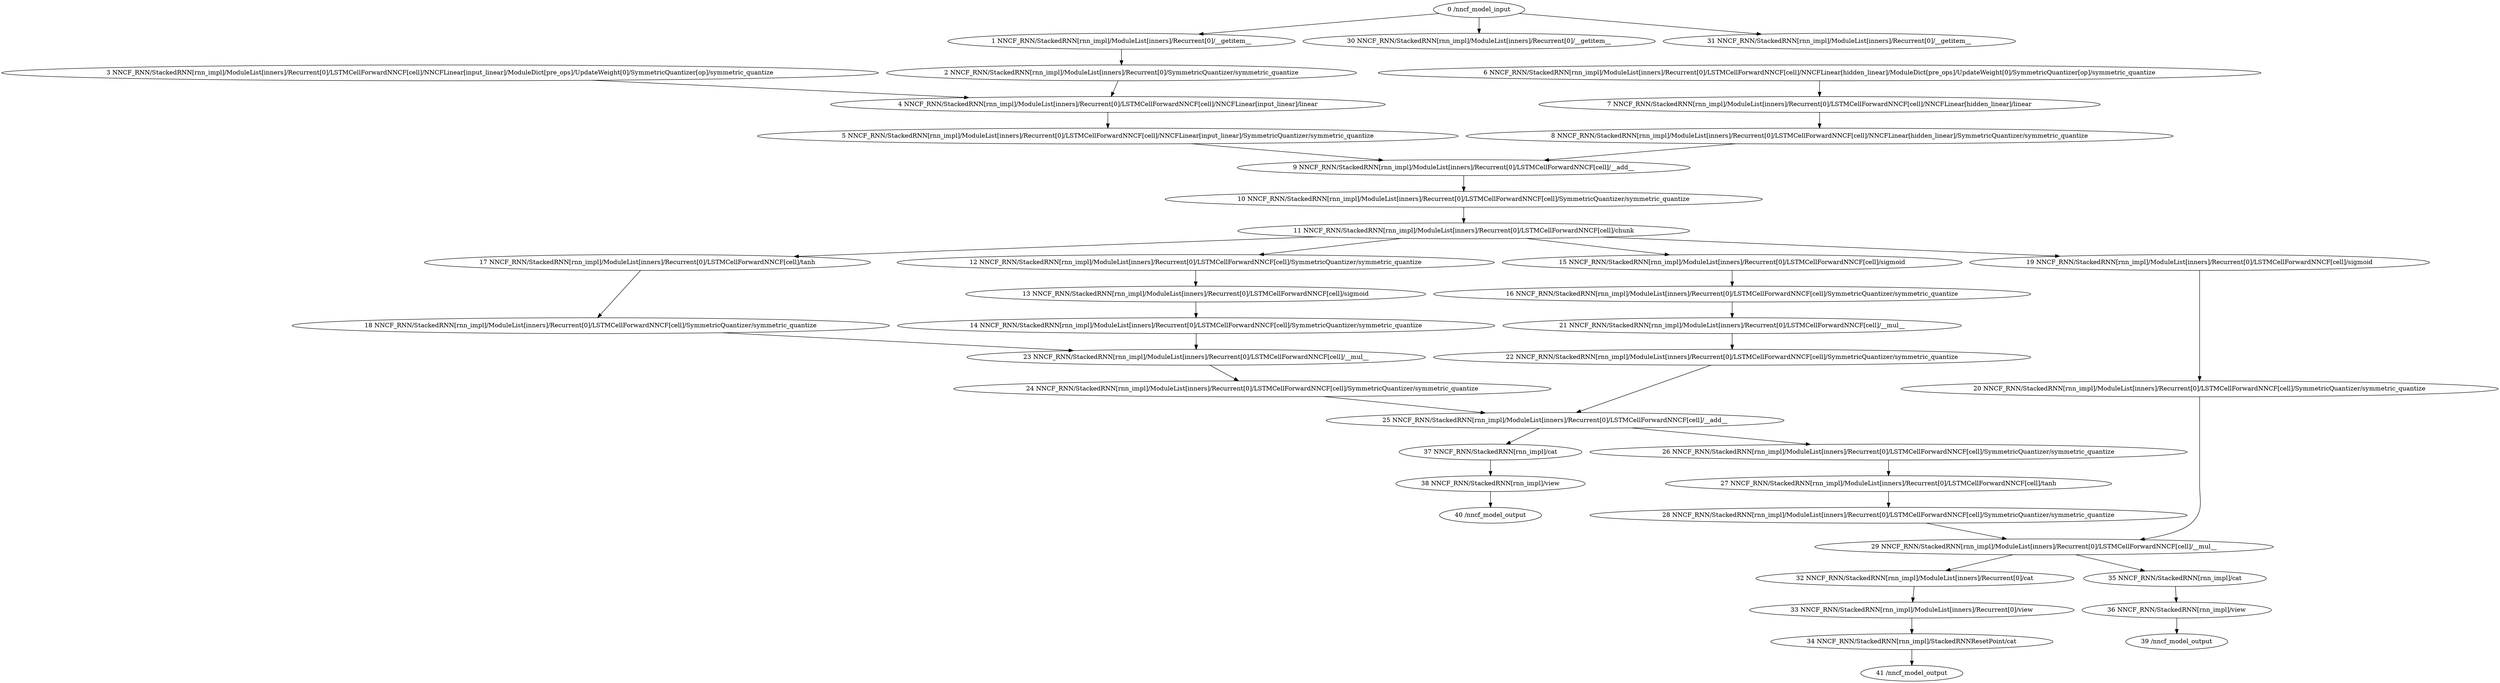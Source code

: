 strict digraph  {
"0 /nncf_model_input" [id=0, scope="", type=nncf_model_input];
"1 NNCF_RNN/StackedRNN[rnn_impl]/ModuleList[inners]/Recurrent[0]/__getitem__" [id=1, scope="NNCF_RNN/StackedRNN[rnn_impl]/ModuleList[inners]/Recurrent[0]", type=__getitem__];
"2 NNCF_RNN/StackedRNN[rnn_impl]/ModuleList[inners]/Recurrent[0]/SymmetricQuantizer/symmetric_quantize" [id=2, scope="NNCF_RNN/StackedRNN[rnn_impl]/ModuleList[inners]/Recurrent[0]/SymmetricQuantizer", type=symmetric_quantize];
"3 NNCF_RNN/StackedRNN[rnn_impl]/ModuleList[inners]/Recurrent[0]/LSTMCellForwardNNCF[cell]/NNCFLinear[input_linear]/ModuleDict[pre_ops]/UpdateWeight[0]/SymmetricQuantizer[op]/symmetric_quantize" [id=3, scope="NNCF_RNN/StackedRNN[rnn_impl]/ModuleList[inners]/Recurrent[0]/LSTMCellForwardNNCF[cell]/NNCFLinear[input_linear]/ModuleDict[pre_ops]/UpdateWeight[0]/SymmetricQuantizer[op]", type=symmetric_quantize];
"4 NNCF_RNN/StackedRNN[rnn_impl]/ModuleList[inners]/Recurrent[0]/LSTMCellForwardNNCF[cell]/NNCFLinear[input_linear]/linear" [id=4, scope="NNCF_RNN/StackedRNN[rnn_impl]/ModuleList[inners]/Recurrent[0]/LSTMCellForwardNNCF[cell]/NNCFLinear[input_linear]", type=linear];
"5 NNCF_RNN/StackedRNN[rnn_impl]/ModuleList[inners]/Recurrent[0]/LSTMCellForwardNNCF[cell]/NNCFLinear[input_linear]/SymmetricQuantizer/symmetric_quantize" [id=5, scope="NNCF_RNN/StackedRNN[rnn_impl]/ModuleList[inners]/Recurrent[0]/LSTMCellForwardNNCF[cell]/NNCFLinear[input_linear]/SymmetricQuantizer", type=symmetric_quantize];
"6 NNCF_RNN/StackedRNN[rnn_impl]/ModuleList[inners]/Recurrent[0]/LSTMCellForwardNNCF[cell]/NNCFLinear[hidden_linear]/ModuleDict[pre_ops]/UpdateWeight[0]/SymmetricQuantizer[op]/symmetric_quantize" [id=6, scope="NNCF_RNN/StackedRNN[rnn_impl]/ModuleList[inners]/Recurrent[0]/LSTMCellForwardNNCF[cell]/NNCFLinear[hidden_linear]/ModuleDict[pre_ops]/UpdateWeight[0]/SymmetricQuantizer[op]", type=symmetric_quantize];
"7 NNCF_RNN/StackedRNN[rnn_impl]/ModuleList[inners]/Recurrent[0]/LSTMCellForwardNNCF[cell]/NNCFLinear[hidden_linear]/linear" [id=7, scope="NNCF_RNN/StackedRNN[rnn_impl]/ModuleList[inners]/Recurrent[0]/LSTMCellForwardNNCF[cell]/NNCFLinear[hidden_linear]", type=linear];
"8 NNCF_RNN/StackedRNN[rnn_impl]/ModuleList[inners]/Recurrent[0]/LSTMCellForwardNNCF[cell]/NNCFLinear[hidden_linear]/SymmetricQuantizer/symmetric_quantize" [id=8, scope="NNCF_RNN/StackedRNN[rnn_impl]/ModuleList[inners]/Recurrent[0]/LSTMCellForwardNNCF[cell]/NNCFLinear[hidden_linear]/SymmetricQuantizer", type=symmetric_quantize];
"9 NNCF_RNN/StackedRNN[rnn_impl]/ModuleList[inners]/Recurrent[0]/LSTMCellForwardNNCF[cell]/__add__" [id=9, scope="NNCF_RNN/StackedRNN[rnn_impl]/ModuleList[inners]/Recurrent[0]/LSTMCellForwardNNCF[cell]", type=__add__];
"10 NNCF_RNN/StackedRNN[rnn_impl]/ModuleList[inners]/Recurrent[0]/LSTMCellForwardNNCF[cell]/SymmetricQuantizer/symmetric_quantize" [id=10, scope="NNCF_RNN/StackedRNN[rnn_impl]/ModuleList[inners]/Recurrent[0]/LSTMCellForwardNNCF[cell]/SymmetricQuantizer", type=symmetric_quantize];
"11 NNCF_RNN/StackedRNN[rnn_impl]/ModuleList[inners]/Recurrent[0]/LSTMCellForwardNNCF[cell]/chunk" [id=11, scope="NNCF_RNN/StackedRNN[rnn_impl]/ModuleList[inners]/Recurrent[0]/LSTMCellForwardNNCF[cell]", type=chunk];
"12 NNCF_RNN/StackedRNN[rnn_impl]/ModuleList[inners]/Recurrent[0]/LSTMCellForwardNNCF[cell]/SymmetricQuantizer/symmetric_quantize" [id=12, scope="NNCF_RNN/StackedRNN[rnn_impl]/ModuleList[inners]/Recurrent[0]/LSTMCellForwardNNCF[cell]/SymmetricQuantizer", type=symmetric_quantize];
"13 NNCF_RNN/StackedRNN[rnn_impl]/ModuleList[inners]/Recurrent[0]/LSTMCellForwardNNCF[cell]/sigmoid" [id=13, scope="NNCF_RNN/StackedRNN[rnn_impl]/ModuleList[inners]/Recurrent[0]/LSTMCellForwardNNCF[cell]", type=sigmoid];
"14 NNCF_RNN/StackedRNN[rnn_impl]/ModuleList[inners]/Recurrent[0]/LSTMCellForwardNNCF[cell]/SymmetricQuantizer/symmetric_quantize" [id=14, scope="NNCF_RNN/StackedRNN[rnn_impl]/ModuleList[inners]/Recurrent[0]/LSTMCellForwardNNCF[cell]/SymmetricQuantizer", type=symmetric_quantize];
"15 NNCF_RNN/StackedRNN[rnn_impl]/ModuleList[inners]/Recurrent[0]/LSTMCellForwardNNCF[cell]/sigmoid" [id=15, scope="NNCF_RNN/StackedRNN[rnn_impl]/ModuleList[inners]/Recurrent[0]/LSTMCellForwardNNCF[cell]", type=sigmoid];
"16 NNCF_RNN/StackedRNN[rnn_impl]/ModuleList[inners]/Recurrent[0]/LSTMCellForwardNNCF[cell]/SymmetricQuantizer/symmetric_quantize" [id=16, scope="NNCF_RNN/StackedRNN[rnn_impl]/ModuleList[inners]/Recurrent[0]/LSTMCellForwardNNCF[cell]/SymmetricQuantizer", type=symmetric_quantize];
"17 NNCF_RNN/StackedRNN[rnn_impl]/ModuleList[inners]/Recurrent[0]/LSTMCellForwardNNCF[cell]/tanh" [id=17, scope="NNCF_RNN/StackedRNN[rnn_impl]/ModuleList[inners]/Recurrent[0]/LSTMCellForwardNNCF[cell]", type=tanh];
"18 NNCF_RNN/StackedRNN[rnn_impl]/ModuleList[inners]/Recurrent[0]/LSTMCellForwardNNCF[cell]/SymmetricQuantizer/symmetric_quantize" [id=18, scope="NNCF_RNN/StackedRNN[rnn_impl]/ModuleList[inners]/Recurrent[0]/LSTMCellForwardNNCF[cell]/SymmetricQuantizer", type=symmetric_quantize];
"19 NNCF_RNN/StackedRNN[rnn_impl]/ModuleList[inners]/Recurrent[0]/LSTMCellForwardNNCF[cell]/sigmoid" [id=19, scope="NNCF_RNN/StackedRNN[rnn_impl]/ModuleList[inners]/Recurrent[0]/LSTMCellForwardNNCF[cell]", type=sigmoid];
"20 NNCF_RNN/StackedRNN[rnn_impl]/ModuleList[inners]/Recurrent[0]/LSTMCellForwardNNCF[cell]/SymmetricQuantizer/symmetric_quantize" [id=20, scope="NNCF_RNN/StackedRNN[rnn_impl]/ModuleList[inners]/Recurrent[0]/LSTMCellForwardNNCF[cell]/SymmetricQuantizer", type=symmetric_quantize];
"21 NNCF_RNN/StackedRNN[rnn_impl]/ModuleList[inners]/Recurrent[0]/LSTMCellForwardNNCF[cell]/__mul__" [id=21, scope="NNCF_RNN/StackedRNN[rnn_impl]/ModuleList[inners]/Recurrent[0]/LSTMCellForwardNNCF[cell]", type=__mul__];
"22 NNCF_RNN/StackedRNN[rnn_impl]/ModuleList[inners]/Recurrent[0]/LSTMCellForwardNNCF[cell]/SymmetricQuantizer/symmetric_quantize" [id=22, scope="NNCF_RNN/StackedRNN[rnn_impl]/ModuleList[inners]/Recurrent[0]/LSTMCellForwardNNCF[cell]/SymmetricQuantizer", type=symmetric_quantize];
"23 NNCF_RNN/StackedRNN[rnn_impl]/ModuleList[inners]/Recurrent[0]/LSTMCellForwardNNCF[cell]/__mul__" [id=23, scope="NNCF_RNN/StackedRNN[rnn_impl]/ModuleList[inners]/Recurrent[0]/LSTMCellForwardNNCF[cell]", type=__mul__];
"24 NNCF_RNN/StackedRNN[rnn_impl]/ModuleList[inners]/Recurrent[0]/LSTMCellForwardNNCF[cell]/SymmetricQuantizer/symmetric_quantize" [id=24, scope="NNCF_RNN/StackedRNN[rnn_impl]/ModuleList[inners]/Recurrent[0]/LSTMCellForwardNNCF[cell]/SymmetricQuantizer", type=symmetric_quantize];
"25 NNCF_RNN/StackedRNN[rnn_impl]/ModuleList[inners]/Recurrent[0]/LSTMCellForwardNNCF[cell]/__add__" [id=25, scope="NNCF_RNN/StackedRNN[rnn_impl]/ModuleList[inners]/Recurrent[0]/LSTMCellForwardNNCF[cell]", type=__add__];
"26 NNCF_RNN/StackedRNN[rnn_impl]/ModuleList[inners]/Recurrent[0]/LSTMCellForwardNNCF[cell]/SymmetricQuantizer/symmetric_quantize" [id=26, scope="NNCF_RNN/StackedRNN[rnn_impl]/ModuleList[inners]/Recurrent[0]/LSTMCellForwardNNCF[cell]/SymmetricQuantizer", type=symmetric_quantize];
"27 NNCF_RNN/StackedRNN[rnn_impl]/ModuleList[inners]/Recurrent[0]/LSTMCellForwardNNCF[cell]/tanh" [id=27, scope="NNCF_RNN/StackedRNN[rnn_impl]/ModuleList[inners]/Recurrent[0]/LSTMCellForwardNNCF[cell]", type=tanh];
"28 NNCF_RNN/StackedRNN[rnn_impl]/ModuleList[inners]/Recurrent[0]/LSTMCellForwardNNCF[cell]/SymmetricQuantizer/symmetric_quantize" [id=28, scope="NNCF_RNN/StackedRNN[rnn_impl]/ModuleList[inners]/Recurrent[0]/LSTMCellForwardNNCF[cell]/SymmetricQuantizer", type=symmetric_quantize];
"29 NNCF_RNN/StackedRNN[rnn_impl]/ModuleList[inners]/Recurrent[0]/LSTMCellForwardNNCF[cell]/__mul__" [id=29, scope="NNCF_RNN/StackedRNN[rnn_impl]/ModuleList[inners]/Recurrent[0]/LSTMCellForwardNNCF[cell]", type=__mul__];
"30 NNCF_RNN/StackedRNN[rnn_impl]/ModuleList[inners]/Recurrent[0]/__getitem__" [id=30, scope="NNCF_RNN/StackedRNN[rnn_impl]/ModuleList[inners]/Recurrent[0]", type=__getitem__];
"31 NNCF_RNN/StackedRNN[rnn_impl]/ModuleList[inners]/Recurrent[0]/__getitem__" [id=31, scope="NNCF_RNN/StackedRNN[rnn_impl]/ModuleList[inners]/Recurrent[0]", type=__getitem__];
"32 NNCF_RNN/StackedRNN[rnn_impl]/ModuleList[inners]/Recurrent[0]/cat" [id=32, scope="NNCF_RNN/StackedRNN[rnn_impl]/ModuleList[inners]/Recurrent[0]", type=cat];
"33 NNCF_RNN/StackedRNN[rnn_impl]/ModuleList[inners]/Recurrent[0]/view" [id=33, scope="NNCF_RNN/StackedRNN[rnn_impl]/ModuleList[inners]/Recurrent[0]", type=view];
"34 NNCF_RNN/StackedRNN[rnn_impl]/StackedRNNResetPoint/cat" [id=34, scope="NNCF_RNN/StackedRNN[rnn_impl]/StackedRNNResetPoint", type=cat];
"35 NNCF_RNN/StackedRNN[rnn_impl]/cat" [id=35, scope="NNCF_RNN/StackedRNN[rnn_impl]", type=cat];
"36 NNCF_RNN/StackedRNN[rnn_impl]/view" [id=36, scope="NNCF_RNN/StackedRNN[rnn_impl]", type=view];
"37 NNCF_RNN/StackedRNN[rnn_impl]/cat" [id=37, scope="NNCF_RNN/StackedRNN[rnn_impl]", type=cat];
"38 NNCF_RNN/StackedRNN[rnn_impl]/view" [id=38, scope="NNCF_RNN/StackedRNN[rnn_impl]", type=view];
"39 /nncf_model_output" [id=39, scope="", type=nncf_model_output];
"40 /nncf_model_output" [id=40, scope="", type=nncf_model_output];
"41 /nncf_model_output" [id=41, scope="", type=nncf_model_output];
"0 /nncf_model_input" -> "1 NNCF_RNN/StackedRNN[rnn_impl]/ModuleList[inners]/Recurrent[0]/__getitem__";
"1 NNCF_RNN/StackedRNN[rnn_impl]/ModuleList[inners]/Recurrent[0]/__getitem__" -> "2 NNCF_RNN/StackedRNN[rnn_impl]/ModuleList[inners]/Recurrent[0]/SymmetricQuantizer/symmetric_quantize";
"2 NNCF_RNN/StackedRNN[rnn_impl]/ModuleList[inners]/Recurrent[0]/SymmetricQuantizer/symmetric_quantize" -> "4 NNCF_RNN/StackedRNN[rnn_impl]/ModuleList[inners]/Recurrent[0]/LSTMCellForwardNNCF[cell]/NNCFLinear[input_linear]/linear";
"0 /nncf_model_input" -> "30 NNCF_RNN/StackedRNN[rnn_impl]/ModuleList[inners]/Recurrent[0]/__getitem__";
"0 /nncf_model_input" -> "31 NNCF_RNN/StackedRNN[rnn_impl]/ModuleList[inners]/Recurrent[0]/__getitem__";
"3 NNCF_RNN/StackedRNN[rnn_impl]/ModuleList[inners]/Recurrent[0]/LSTMCellForwardNNCF[cell]/NNCFLinear[input_linear]/ModuleDict[pre_ops]/UpdateWeight[0]/SymmetricQuantizer[op]/symmetric_quantize" -> "4 NNCF_RNN/StackedRNN[rnn_impl]/ModuleList[inners]/Recurrent[0]/LSTMCellForwardNNCF[cell]/NNCFLinear[input_linear]/linear";
"4 NNCF_RNN/StackedRNN[rnn_impl]/ModuleList[inners]/Recurrent[0]/LSTMCellForwardNNCF[cell]/NNCFLinear[input_linear]/linear" -> "5 NNCF_RNN/StackedRNN[rnn_impl]/ModuleList[inners]/Recurrent[0]/LSTMCellForwardNNCF[cell]/NNCFLinear[input_linear]/SymmetricQuantizer/symmetric_quantize";
"5 NNCF_RNN/StackedRNN[rnn_impl]/ModuleList[inners]/Recurrent[0]/LSTMCellForwardNNCF[cell]/NNCFLinear[input_linear]/SymmetricQuantizer/symmetric_quantize" -> "9 NNCF_RNN/StackedRNN[rnn_impl]/ModuleList[inners]/Recurrent[0]/LSTMCellForwardNNCF[cell]/__add__";
"6 NNCF_RNN/StackedRNN[rnn_impl]/ModuleList[inners]/Recurrent[0]/LSTMCellForwardNNCF[cell]/NNCFLinear[hidden_linear]/ModuleDict[pre_ops]/UpdateWeight[0]/SymmetricQuantizer[op]/symmetric_quantize" -> "7 NNCF_RNN/StackedRNN[rnn_impl]/ModuleList[inners]/Recurrent[0]/LSTMCellForwardNNCF[cell]/NNCFLinear[hidden_linear]/linear";
"7 NNCF_RNN/StackedRNN[rnn_impl]/ModuleList[inners]/Recurrent[0]/LSTMCellForwardNNCF[cell]/NNCFLinear[hidden_linear]/linear" -> "8 NNCF_RNN/StackedRNN[rnn_impl]/ModuleList[inners]/Recurrent[0]/LSTMCellForwardNNCF[cell]/NNCFLinear[hidden_linear]/SymmetricQuantizer/symmetric_quantize";
"8 NNCF_RNN/StackedRNN[rnn_impl]/ModuleList[inners]/Recurrent[0]/LSTMCellForwardNNCF[cell]/NNCFLinear[hidden_linear]/SymmetricQuantizer/symmetric_quantize" -> "9 NNCF_RNN/StackedRNN[rnn_impl]/ModuleList[inners]/Recurrent[0]/LSTMCellForwardNNCF[cell]/__add__";
"9 NNCF_RNN/StackedRNN[rnn_impl]/ModuleList[inners]/Recurrent[0]/LSTMCellForwardNNCF[cell]/__add__" -> "10 NNCF_RNN/StackedRNN[rnn_impl]/ModuleList[inners]/Recurrent[0]/LSTMCellForwardNNCF[cell]/SymmetricQuantizer/symmetric_quantize";
"10 NNCF_RNN/StackedRNN[rnn_impl]/ModuleList[inners]/Recurrent[0]/LSTMCellForwardNNCF[cell]/SymmetricQuantizer/symmetric_quantize" -> "11 NNCF_RNN/StackedRNN[rnn_impl]/ModuleList[inners]/Recurrent[0]/LSTMCellForwardNNCF[cell]/chunk";
"11 NNCF_RNN/StackedRNN[rnn_impl]/ModuleList[inners]/Recurrent[0]/LSTMCellForwardNNCF[cell]/chunk" -> "12 NNCF_RNN/StackedRNN[rnn_impl]/ModuleList[inners]/Recurrent[0]/LSTMCellForwardNNCF[cell]/SymmetricQuantizer/symmetric_quantize";
"11 NNCF_RNN/StackedRNN[rnn_impl]/ModuleList[inners]/Recurrent[0]/LSTMCellForwardNNCF[cell]/chunk" -> "15 NNCF_RNN/StackedRNN[rnn_impl]/ModuleList[inners]/Recurrent[0]/LSTMCellForwardNNCF[cell]/sigmoid";
"11 NNCF_RNN/StackedRNN[rnn_impl]/ModuleList[inners]/Recurrent[0]/LSTMCellForwardNNCF[cell]/chunk" -> "17 NNCF_RNN/StackedRNN[rnn_impl]/ModuleList[inners]/Recurrent[0]/LSTMCellForwardNNCF[cell]/tanh";
"11 NNCF_RNN/StackedRNN[rnn_impl]/ModuleList[inners]/Recurrent[0]/LSTMCellForwardNNCF[cell]/chunk" -> "19 NNCF_RNN/StackedRNN[rnn_impl]/ModuleList[inners]/Recurrent[0]/LSTMCellForwardNNCF[cell]/sigmoid";
"12 NNCF_RNN/StackedRNN[rnn_impl]/ModuleList[inners]/Recurrent[0]/LSTMCellForwardNNCF[cell]/SymmetricQuantizer/symmetric_quantize" -> "13 NNCF_RNN/StackedRNN[rnn_impl]/ModuleList[inners]/Recurrent[0]/LSTMCellForwardNNCF[cell]/sigmoid";
"13 NNCF_RNN/StackedRNN[rnn_impl]/ModuleList[inners]/Recurrent[0]/LSTMCellForwardNNCF[cell]/sigmoid" -> "14 NNCF_RNN/StackedRNN[rnn_impl]/ModuleList[inners]/Recurrent[0]/LSTMCellForwardNNCF[cell]/SymmetricQuantizer/symmetric_quantize";
"14 NNCF_RNN/StackedRNN[rnn_impl]/ModuleList[inners]/Recurrent[0]/LSTMCellForwardNNCF[cell]/SymmetricQuantizer/symmetric_quantize" -> "23 NNCF_RNN/StackedRNN[rnn_impl]/ModuleList[inners]/Recurrent[0]/LSTMCellForwardNNCF[cell]/__mul__";
"15 NNCF_RNN/StackedRNN[rnn_impl]/ModuleList[inners]/Recurrent[0]/LSTMCellForwardNNCF[cell]/sigmoid" -> "16 NNCF_RNN/StackedRNN[rnn_impl]/ModuleList[inners]/Recurrent[0]/LSTMCellForwardNNCF[cell]/SymmetricQuantizer/symmetric_quantize";
"16 NNCF_RNN/StackedRNN[rnn_impl]/ModuleList[inners]/Recurrent[0]/LSTMCellForwardNNCF[cell]/SymmetricQuantizer/symmetric_quantize" -> "21 NNCF_RNN/StackedRNN[rnn_impl]/ModuleList[inners]/Recurrent[0]/LSTMCellForwardNNCF[cell]/__mul__";
"17 NNCF_RNN/StackedRNN[rnn_impl]/ModuleList[inners]/Recurrent[0]/LSTMCellForwardNNCF[cell]/tanh" -> "18 NNCF_RNN/StackedRNN[rnn_impl]/ModuleList[inners]/Recurrent[0]/LSTMCellForwardNNCF[cell]/SymmetricQuantizer/symmetric_quantize";
"18 NNCF_RNN/StackedRNN[rnn_impl]/ModuleList[inners]/Recurrent[0]/LSTMCellForwardNNCF[cell]/SymmetricQuantizer/symmetric_quantize" -> "23 NNCF_RNN/StackedRNN[rnn_impl]/ModuleList[inners]/Recurrent[0]/LSTMCellForwardNNCF[cell]/__mul__";
"19 NNCF_RNN/StackedRNN[rnn_impl]/ModuleList[inners]/Recurrent[0]/LSTMCellForwardNNCF[cell]/sigmoid" -> "20 NNCF_RNN/StackedRNN[rnn_impl]/ModuleList[inners]/Recurrent[0]/LSTMCellForwardNNCF[cell]/SymmetricQuantizer/symmetric_quantize";
"20 NNCF_RNN/StackedRNN[rnn_impl]/ModuleList[inners]/Recurrent[0]/LSTMCellForwardNNCF[cell]/SymmetricQuantizer/symmetric_quantize" -> "29 NNCF_RNN/StackedRNN[rnn_impl]/ModuleList[inners]/Recurrent[0]/LSTMCellForwardNNCF[cell]/__mul__";
"21 NNCF_RNN/StackedRNN[rnn_impl]/ModuleList[inners]/Recurrent[0]/LSTMCellForwardNNCF[cell]/__mul__" -> "22 NNCF_RNN/StackedRNN[rnn_impl]/ModuleList[inners]/Recurrent[0]/LSTMCellForwardNNCF[cell]/SymmetricQuantizer/symmetric_quantize";
"22 NNCF_RNN/StackedRNN[rnn_impl]/ModuleList[inners]/Recurrent[0]/LSTMCellForwardNNCF[cell]/SymmetricQuantizer/symmetric_quantize" -> "25 NNCF_RNN/StackedRNN[rnn_impl]/ModuleList[inners]/Recurrent[0]/LSTMCellForwardNNCF[cell]/__add__";
"23 NNCF_RNN/StackedRNN[rnn_impl]/ModuleList[inners]/Recurrent[0]/LSTMCellForwardNNCF[cell]/__mul__" -> "24 NNCF_RNN/StackedRNN[rnn_impl]/ModuleList[inners]/Recurrent[0]/LSTMCellForwardNNCF[cell]/SymmetricQuantizer/symmetric_quantize";
"24 NNCF_RNN/StackedRNN[rnn_impl]/ModuleList[inners]/Recurrent[0]/LSTMCellForwardNNCF[cell]/SymmetricQuantizer/symmetric_quantize" -> "25 NNCF_RNN/StackedRNN[rnn_impl]/ModuleList[inners]/Recurrent[0]/LSTMCellForwardNNCF[cell]/__add__";
"25 NNCF_RNN/StackedRNN[rnn_impl]/ModuleList[inners]/Recurrent[0]/LSTMCellForwardNNCF[cell]/__add__" -> "26 NNCF_RNN/StackedRNN[rnn_impl]/ModuleList[inners]/Recurrent[0]/LSTMCellForwardNNCF[cell]/SymmetricQuantizer/symmetric_quantize";
"25 NNCF_RNN/StackedRNN[rnn_impl]/ModuleList[inners]/Recurrent[0]/LSTMCellForwardNNCF[cell]/__add__" -> "37 NNCF_RNN/StackedRNN[rnn_impl]/cat";
"26 NNCF_RNN/StackedRNN[rnn_impl]/ModuleList[inners]/Recurrent[0]/LSTMCellForwardNNCF[cell]/SymmetricQuantizer/symmetric_quantize" -> "27 NNCF_RNN/StackedRNN[rnn_impl]/ModuleList[inners]/Recurrent[0]/LSTMCellForwardNNCF[cell]/tanh";
"27 NNCF_RNN/StackedRNN[rnn_impl]/ModuleList[inners]/Recurrent[0]/LSTMCellForwardNNCF[cell]/tanh" -> "28 NNCF_RNN/StackedRNN[rnn_impl]/ModuleList[inners]/Recurrent[0]/LSTMCellForwardNNCF[cell]/SymmetricQuantizer/symmetric_quantize";
"28 NNCF_RNN/StackedRNN[rnn_impl]/ModuleList[inners]/Recurrent[0]/LSTMCellForwardNNCF[cell]/SymmetricQuantizer/symmetric_quantize" -> "29 NNCF_RNN/StackedRNN[rnn_impl]/ModuleList[inners]/Recurrent[0]/LSTMCellForwardNNCF[cell]/__mul__";
"29 NNCF_RNN/StackedRNN[rnn_impl]/ModuleList[inners]/Recurrent[0]/LSTMCellForwardNNCF[cell]/__mul__" -> "32 NNCF_RNN/StackedRNN[rnn_impl]/ModuleList[inners]/Recurrent[0]/cat";
"29 NNCF_RNN/StackedRNN[rnn_impl]/ModuleList[inners]/Recurrent[0]/LSTMCellForwardNNCF[cell]/__mul__" -> "35 NNCF_RNN/StackedRNN[rnn_impl]/cat";
"32 NNCF_RNN/StackedRNN[rnn_impl]/ModuleList[inners]/Recurrent[0]/cat" -> "33 NNCF_RNN/StackedRNN[rnn_impl]/ModuleList[inners]/Recurrent[0]/view";
"33 NNCF_RNN/StackedRNN[rnn_impl]/ModuleList[inners]/Recurrent[0]/view" -> "34 NNCF_RNN/StackedRNN[rnn_impl]/StackedRNNResetPoint/cat";
"34 NNCF_RNN/StackedRNN[rnn_impl]/StackedRNNResetPoint/cat" -> "41 /nncf_model_output";
"35 NNCF_RNN/StackedRNN[rnn_impl]/cat" -> "36 NNCF_RNN/StackedRNN[rnn_impl]/view";
"36 NNCF_RNN/StackedRNN[rnn_impl]/view" -> "39 /nncf_model_output";
"37 NNCF_RNN/StackedRNN[rnn_impl]/cat" -> "38 NNCF_RNN/StackedRNN[rnn_impl]/view";
"38 NNCF_RNN/StackedRNN[rnn_impl]/view" -> "40 /nncf_model_output";
}
